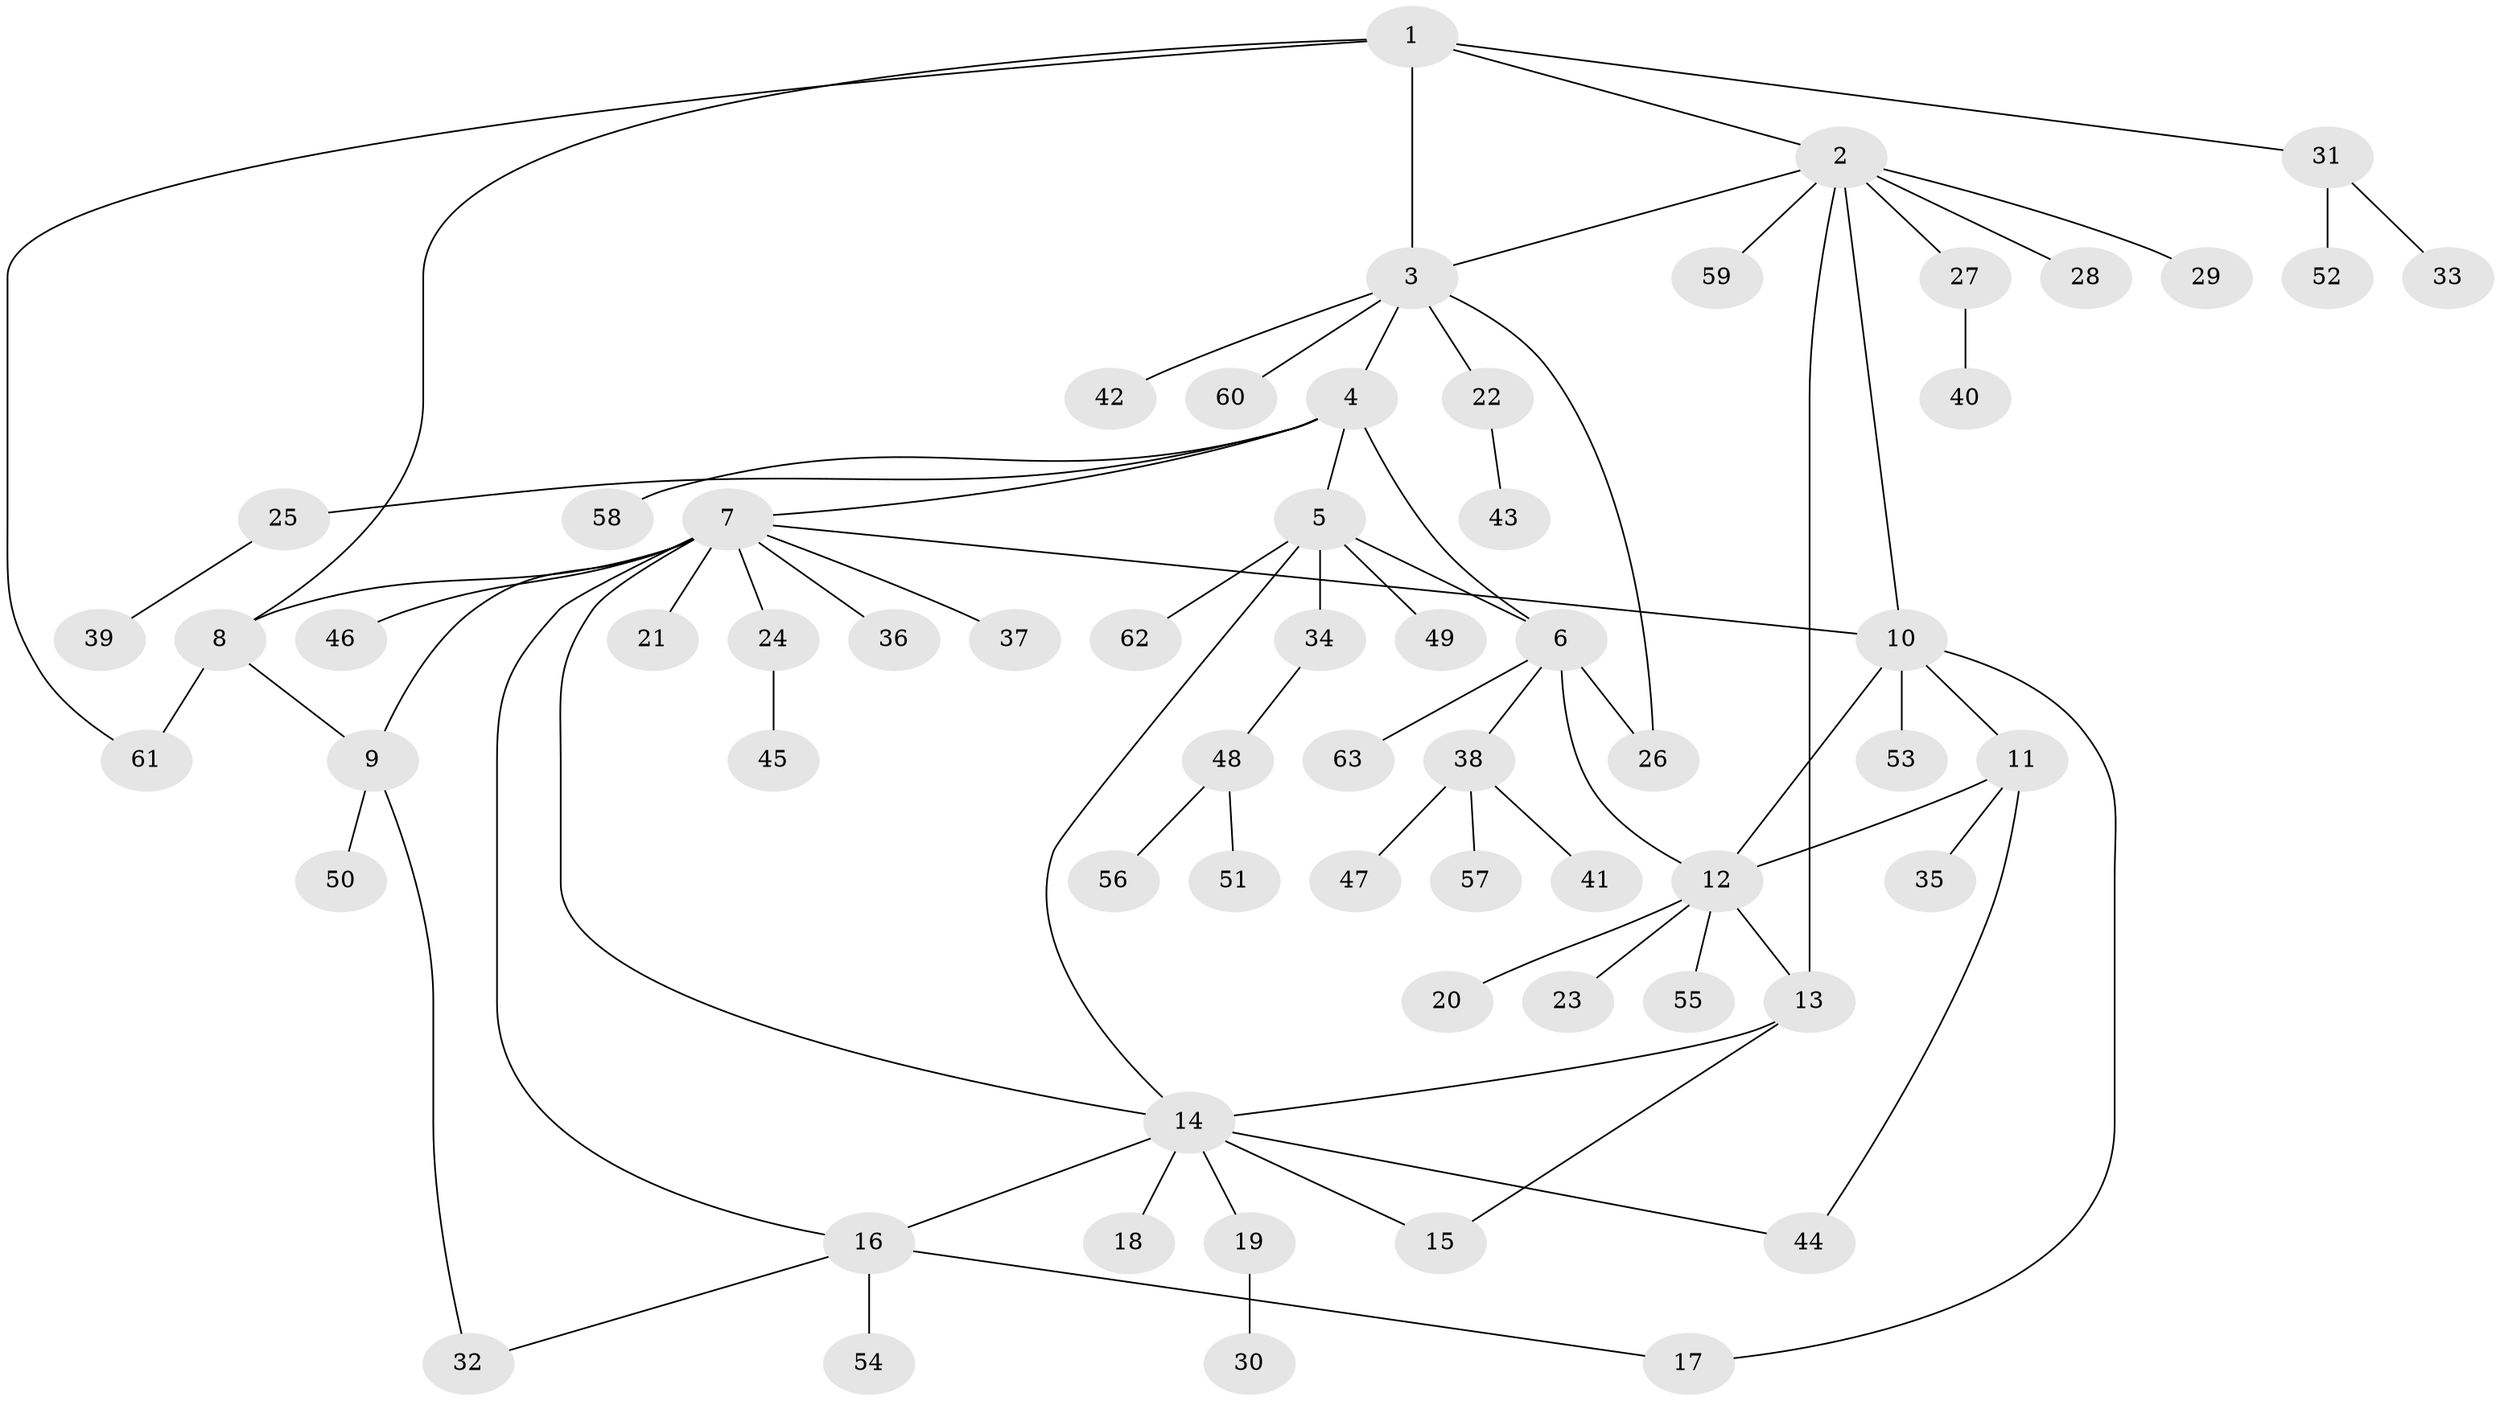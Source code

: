 // Generated by graph-tools (version 1.1) at 2025/16/03/09/25 04:16:08]
// undirected, 63 vertices, 79 edges
graph export_dot {
graph [start="1"]
  node [color=gray90,style=filled];
  1;
  2;
  3;
  4;
  5;
  6;
  7;
  8;
  9;
  10;
  11;
  12;
  13;
  14;
  15;
  16;
  17;
  18;
  19;
  20;
  21;
  22;
  23;
  24;
  25;
  26;
  27;
  28;
  29;
  30;
  31;
  32;
  33;
  34;
  35;
  36;
  37;
  38;
  39;
  40;
  41;
  42;
  43;
  44;
  45;
  46;
  47;
  48;
  49;
  50;
  51;
  52;
  53;
  54;
  55;
  56;
  57;
  58;
  59;
  60;
  61;
  62;
  63;
  1 -- 2;
  1 -- 3;
  1 -- 8;
  1 -- 31;
  1 -- 61;
  2 -- 3;
  2 -- 10;
  2 -- 13;
  2 -- 27;
  2 -- 28;
  2 -- 29;
  2 -- 59;
  3 -- 4;
  3 -- 22;
  3 -- 26;
  3 -- 42;
  3 -- 60;
  4 -- 5;
  4 -- 6;
  4 -- 7;
  4 -- 25;
  4 -- 58;
  5 -- 6;
  5 -- 14;
  5 -- 34;
  5 -- 49;
  5 -- 62;
  6 -- 12;
  6 -- 26;
  6 -- 38;
  6 -- 63;
  7 -- 8;
  7 -- 9;
  7 -- 10;
  7 -- 14;
  7 -- 16;
  7 -- 21;
  7 -- 24;
  7 -- 36;
  7 -- 37;
  7 -- 46;
  8 -- 9;
  8 -- 61;
  9 -- 32;
  9 -- 50;
  10 -- 11;
  10 -- 12;
  10 -- 17;
  10 -- 53;
  11 -- 12;
  11 -- 35;
  11 -- 44;
  12 -- 13;
  12 -- 20;
  12 -- 23;
  12 -- 55;
  13 -- 14;
  13 -- 15;
  14 -- 15;
  14 -- 16;
  14 -- 18;
  14 -- 19;
  14 -- 44;
  16 -- 17;
  16 -- 32;
  16 -- 54;
  19 -- 30;
  22 -- 43;
  24 -- 45;
  25 -- 39;
  27 -- 40;
  31 -- 33;
  31 -- 52;
  34 -- 48;
  38 -- 41;
  38 -- 47;
  38 -- 57;
  48 -- 51;
  48 -- 56;
}
